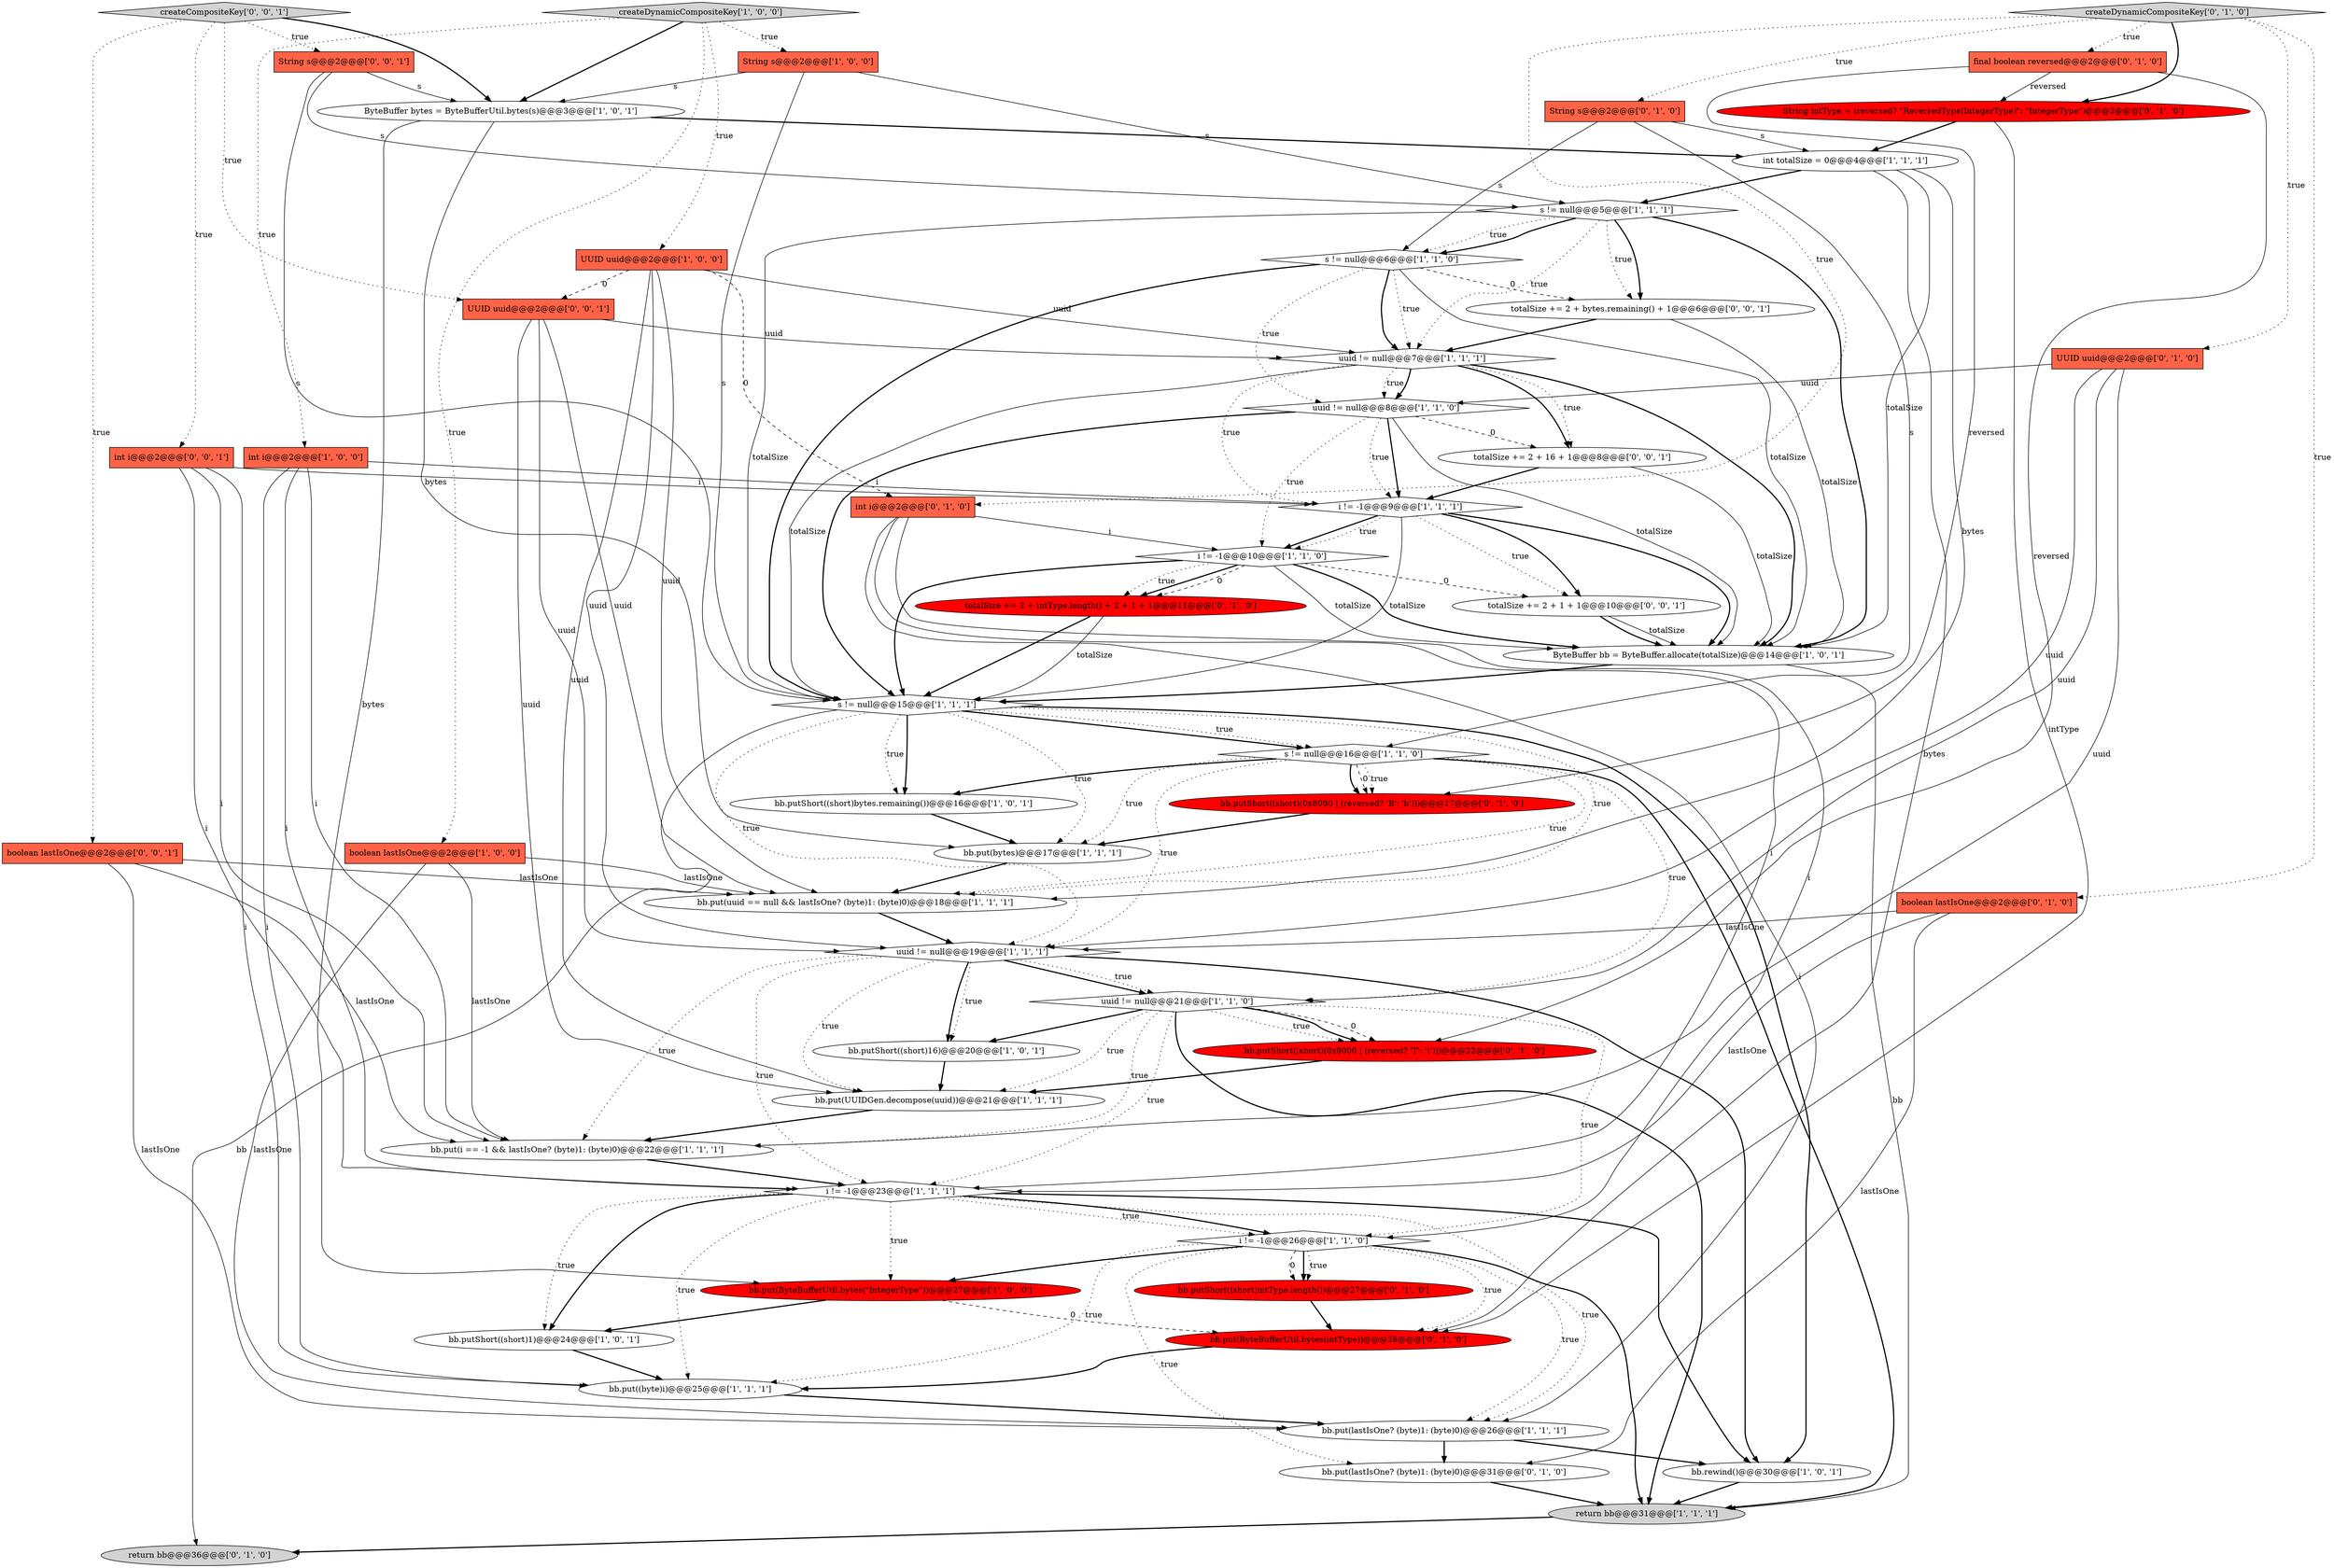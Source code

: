 digraph {
31 [style = filled, label = "i != -1@@@26@@@['1', '1', '0']", fillcolor = white, shape = diamond image = "AAA0AAABBB1BBB"];
7 [style = filled, label = "createDynamicCompositeKey['1', '0', '0']", fillcolor = lightgray, shape = diamond image = "AAA0AAABBB1BBB"];
37 [style = filled, label = "String intType = (reversed? \"ReversedType(IntegerType)\": \"IntegerType\")@@@3@@@['0', '1', '0']", fillcolor = red, shape = ellipse image = "AAA1AAABBB2BBB"];
53 [style = filled, label = "UUID uuid@@@2@@@['0', '0', '1']", fillcolor = tomato, shape = box image = "AAA0AAABBB3BBB"];
46 [style = filled, label = "totalSize += 2 + 16 + 1@@@8@@@['0', '0', '1']", fillcolor = white, shape = ellipse image = "AAA0AAABBB3BBB"];
20 [style = filled, label = "ByteBuffer bb = ByteBuffer.allocate(totalSize)@@@14@@@['1', '0', '1']", fillcolor = white, shape = ellipse image = "AAA0AAABBB1BBB"];
21 [style = filled, label = "i != -1@@@10@@@['1', '1', '0']", fillcolor = white, shape = diamond image = "AAA0AAABBB1BBB"];
25 [style = filled, label = "bb.put(ByteBufferUtil.bytes(\"IntegerType\"))@@@27@@@['1', '0', '0']", fillcolor = red, shape = ellipse image = "AAA1AAABBB1BBB"];
23 [style = filled, label = "UUID uuid@@@2@@@['1', '0', '0']", fillcolor = tomato, shape = box image = "AAA1AAABBB1BBB"];
47 [style = filled, label = "totalSize += 2 + bytes.remaining() + 1@@@6@@@['0', '0', '1']", fillcolor = white, shape = ellipse image = "AAA0AAABBB3BBB"];
34 [style = filled, label = "bb.putShort((short)(0x8000 | (reversed? 'B': 'b')))@@@17@@@['0', '1', '0']", fillcolor = red, shape = ellipse image = "AAA1AAABBB2BBB"];
52 [style = filled, label = "String s@@@2@@@['0', '0', '1']", fillcolor = tomato, shape = box image = "AAA0AAABBB3BBB"];
43 [style = filled, label = "int i@@@2@@@['0', '1', '0']", fillcolor = tomato, shape = box image = "AAA1AAABBB2BBB"];
19 [style = filled, label = "ByteBuffer bytes = ByteBufferUtil.bytes(s)@@@3@@@['1', '0', '1']", fillcolor = white, shape = ellipse image = "AAA0AAABBB1BBB"];
26 [style = filled, label = "bb.put(i == -1 && lastIsOne? (byte)1: (byte)0)@@@22@@@['1', '1', '1']", fillcolor = white, shape = ellipse image = "AAA0AAABBB1BBB"];
14 [style = filled, label = "uuid != null@@@7@@@['1', '1', '1']", fillcolor = white, shape = diamond image = "AAA0AAABBB1BBB"];
3 [style = filled, label = "boolean lastIsOne@@@2@@@['1', '0', '0']", fillcolor = tomato, shape = box image = "AAA0AAABBB1BBB"];
38 [style = filled, label = "final boolean reversed@@@2@@@['0', '1', '0']", fillcolor = tomato, shape = box image = "AAA0AAABBB2BBB"];
15 [style = filled, label = "i != -1@@@9@@@['1', '1', '1']", fillcolor = white, shape = diamond image = "AAA0AAABBB1BBB"];
0 [style = filled, label = "int i@@@2@@@['1', '0', '0']", fillcolor = tomato, shape = box image = "AAA0AAABBB1BBB"];
4 [style = filled, label = "s != null@@@15@@@['1', '1', '1']", fillcolor = white, shape = diamond image = "AAA0AAABBB1BBB"];
29 [style = filled, label = "return bb@@@31@@@['1', '1', '1']", fillcolor = lightgray, shape = ellipse image = "AAA0AAABBB1BBB"];
44 [style = filled, label = "bb.put(ByteBufferUtil.bytes(intType))@@@28@@@['0', '1', '0']", fillcolor = red, shape = ellipse image = "AAA1AAABBB2BBB"];
30 [style = filled, label = "bb.rewind()@@@30@@@['1', '0', '1']", fillcolor = white, shape = ellipse image = "AAA0AAABBB1BBB"];
36 [style = filled, label = "totalSize += 2 + intType.length() + 2 + 1 + 1@@@11@@@['0', '1', '0']", fillcolor = red, shape = ellipse image = "AAA1AAABBB2BBB"];
51 [style = filled, label = "int i@@@2@@@['0', '0', '1']", fillcolor = tomato, shape = box image = "AAA0AAABBB3BBB"];
42 [style = filled, label = "bb.put(lastIsOne? (byte)1: (byte)0)@@@31@@@['0', '1', '0']", fillcolor = white, shape = ellipse image = "AAA0AAABBB2BBB"];
50 [style = filled, label = "totalSize += 2 + 1 + 1@@@10@@@['0', '0', '1']", fillcolor = white, shape = ellipse image = "AAA0AAABBB3BBB"];
1 [style = filled, label = "bb.putShort((short)1)@@@24@@@['1', '0', '1']", fillcolor = white, shape = ellipse image = "AAA0AAABBB1BBB"];
16 [style = filled, label = "s != null@@@16@@@['1', '1', '0']", fillcolor = white, shape = diamond image = "AAA0AAABBB1BBB"];
27 [style = filled, label = "s != null@@@5@@@['1', '1', '1']", fillcolor = white, shape = diamond image = "AAA0AAABBB1BBB"];
13 [style = filled, label = "bb.put(lastIsOne? (byte)1: (byte)0)@@@26@@@['1', '1', '1']", fillcolor = white, shape = ellipse image = "AAA0AAABBB1BBB"];
49 [style = filled, label = "createCompositeKey['0', '0', '1']", fillcolor = lightgray, shape = diamond image = "AAA0AAABBB3BBB"];
2 [style = filled, label = "bb.putShort((short)16)@@@20@@@['1', '0', '1']", fillcolor = white, shape = ellipse image = "AAA0AAABBB1BBB"];
18 [style = filled, label = "uuid != null@@@19@@@['1', '1', '1']", fillcolor = white, shape = diamond image = "AAA0AAABBB1BBB"];
33 [style = filled, label = "bb.putShort((short)(0x8000 | (reversed? 'T': 't')))@@@22@@@['0', '1', '0']", fillcolor = red, shape = ellipse image = "AAA1AAABBB2BBB"];
35 [style = filled, label = "UUID uuid@@@2@@@['0', '1', '0']", fillcolor = tomato, shape = box image = "AAA0AAABBB2BBB"];
28 [style = filled, label = "uuid != null@@@21@@@['1', '1', '0']", fillcolor = white, shape = diamond image = "AAA0AAABBB1BBB"];
41 [style = filled, label = "createDynamicCompositeKey['0', '1', '0']", fillcolor = lightgray, shape = diamond image = "AAA0AAABBB2BBB"];
11 [style = filled, label = "i != -1@@@23@@@['1', '1', '1']", fillcolor = white, shape = diamond image = "AAA0AAABBB1BBB"];
12 [style = filled, label = "bb.putShort((short)bytes.remaining())@@@16@@@['1', '0', '1']", fillcolor = white, shape = ellipse image = "AAA0AAABBB1BBB"];
10 [style = filled, label = "String s@@@2@@@['1', '0', '0']", fillcolor = tomato, shape = box image = "AAA0AAABBB1BBB"];
9 [style = filled, label = "s != null@@@6@@@['1', '1', '0']", fillcolor = white, shape = diamond image = "AAA0AAABBB1BBB"];
24 [style = filled, label = "bb.put(UUIDGen.decompose(uuid))@@@21@@@['1', '1', '1']", fillcolor = white, shape = ellipse image = "AAA0AAABBB1BBB"];
22 [style = filled, label = "uuid != null@@@8@@@['1', '1', '0']", fillcolor = white, shape = diamond image = "AAA0AAABBB1BBB"];
45 [style = filled, label = "bb.putShort((short)intType.length())@@@27@@@['0', '1', '0']", fillcolor = red, shape = ellipse image = "AAA1AAABBB2BBB"];
17 [style = filled, label = "bb.put(bytes)@@@17@@@['1', '1', '1']", fillcolor = white, shape = ellipse image = "AAA0AAABBB1BBB"];
32 [style = filled, label = "boolean lastIsOne@@@2@@@['0', '1', '0']", fillcolor = tomato, shape = box image = "AAA0AAABBB2BBB"];
6 [style = filled, label = "bb.put((byte)i)@@@25@@@['1', '1', '1']", fillcolor = white, shape = ellipse image = "AAA0AAABBB1BBB"];
40 [style = filled, label = "String s@@@2@@@['0', '1', '0']", fillcolor = tomato, shape = box image = "AAA0AAABBB2BBB"];
39 [style = filled, label = "return bb@@@36@@@['0', '1', '0']", fillcolor = lightgray, shape = ellipse image = "AAA0AAABBB2BBB"];
5 [style = filled, label = "bb.put(uuid == null && lastIsOne? (byte)1: (byte)0)@@@18@@@['1', '1', '1']", fillcolor = white, shape = ellipse image = "AAA0AAABBB1BBB"];
8 [style = filled, label = "int totalSize = 0@@@4@@@['1', '1', '1']", fillcolor = white, shape = ellipse image = "AAA0AAABBB1BBB"];
48 [style = filled, label = "boolean lastIsOne@@@2@@@['0', '0', '1']", fillcolor = tomato, shape = box image = "AAA0AAABBB3BBB"];
28->11 [style = dotted, label="true"];
21->50 [style = dashed, label="0"];
53->24 [style = solid, label="uuid"];
27->14 [style = dotted, label="true"];
4->18 [style = dotted, label="true"];
25->1 [style = bold, label=""];
22->15 [style = bold, label=""];
27->47 [style = dotted, label="true"];
16->34 [style = dotted, label="true"];
15->21 [style = bold, label=""];
46->15 [style = bold, label=""];
11->1 [style = dotted, label="true"];
16->17 [style = dotted, label="true"];
15->4 [style = solid, label="totalSize"];
32->18 [style = solid, label="lastIsOne"];
27->9 [style = bold, label=""];
18->30 [style = bold, label=""];
14->22 [style = dotted, label="true"];
15->21 [style = dotted, label="true"];
35->18 [style = solid, label="uuid"];
42->29 [style = bold, label=""];
30->29 [style = bold, label=""];
26->11 [style = bold, label=""];
41->38 [style = dotted, label="true"];
40->16 [style = solid, label="s"];
22->4 [style = bold, label=""];
31->42 [style = dotted, label="true"];
23->43 [style = dashed, label="0"];
27->4 [style = solid, label="totalSize"];
11->31 [style = dotted, label="true"];
41->40 [style = dotted, label="true"];
21->36 [style = bold, label=""];
43->11 [style = solid, label="i"];
27->9 [style = dotted, label="true"];
15->20 [style = bold, label=""];
34->17 [style = bold, label=""];
14->46 [style = bold, label=""];
41->43 [style = dotted, label="true"];
16->5 [style = dotted, label="true"];
9->14 [style = bold, label=""];
43->13 [style = solid, label="i"];
36->4 [style = solid, label="totalSize"];
32->42 [style = solid, label="lastIsOne"];
22->20 [style = solid, label="totalSize"];
47->20 [style = solid, label="totalSize"];
2->24 [style = bold, label=""];
46->20 [style = solid, label="totalSize"];
8->27 [style = bold, label=""];
3->5 [style = solid, label="lastIsOne"];
4->17 [style = dotted, label="true"];
31->44 [style = dotted, label="true"];
4->16 [style = bold, label=""];
14->20 [style = bold, label=""];
49->48 [style = dotted, label="true"];
19->25 [style = solid, label="bytes"];
9->20 [style = solid, label="totalSize"];
3->26 [style = solid, label="lastIsOne"];
17->5 [style = bold, label=""];
28->33 [style = dashed, label="0"];
38->37 [style = solid, label="reversed"];
7->10 [style = dotted, label="true"];
29->39 [style = bold, label=""];
15->50 [style = dotted, label="true"];
40->8 [style = solid, label="s"];
15->50 [style = bold, label=""];
16->29 [style = bold, label=""];
31->6 [style = dotted, label="true"];
36->4 [style = bold, label=""];
41->37 [style = bold, label=""];
14->22 [style = bold, label=""];
49->53 [style = dotted, label="true"];
38->34 [style = solid, label="reversed"];
16->34 [style = bold, label=""];
31->29 [style = bold, label=""];
38->33 [style = solid, label="reversed"];
11->13 [style = dotted, label="true"];
21->36 [style = dashed, label="0"];
18->28 [style = bold, label=""];
40->9 [style = solid, label="s"];
48->13 [style = solid, label="lastIsOne"];
10->27 [style = solid, label="s"];
49->51 [style = dotted, label="true"];
50->20 [style = solid, label="totalSize"];
16->34 [style = dashed, label="0"];
0->15 [style = solid, label="i"];
18->11 [style = dotted, label="true"];
23->14 [style = solid, label="uuid"];
7->23 [style = dotted, label="true"];
28->24 [style = dotted, label="true"];
18->26 [style = dotted, label="true"];
23->18 [style = solid, label="uuid"];
4->39 [style = solid, label="bb"];
52->4 [style = solid, label="s"];
27->47 [style = bold, label=""];
43->31 [style = solid, label="i"];
27->20 [style = bold, label=""];
0->6 [style = solid, label="i"];
11->30 [style = bold, label=""];
21->4 [style = bold, label=""];
16->18 [style = dotted, label="true"];
22->21 [style = dotted, label="true"];
28->29 [style = bold, label=""];
4->5 [style = dotted, label="true"];
21->20 [style = solid, label="totalSize"];
48->5 [style = solid, label="lastIsOne"];
8->44 [style = solid, label="bytes"];
31->25 [style = bold, label=""];
13->42 [style = bold, label=""];
41->35 [style = dotted, label="true"];
31->45 [style = dotted, label="true"];
12->17 [style = bold, label=""];
18->24 [style = dotted, label="true"];
52->27 [style = solid, label="s"];
43->21 [style = solid, label="i"];
5->18 [style = bold, label=""];
7->0 [style = dotted, label="true"];
51->6 [style = solid, label="i"];
45->44 [style = bold, label=""];
23->5 [style = solid, label="uuid"];
52->19 [style = solid, label="s"];
51->11 [style = solid, label="i"];
35->28 [style = solid, label="uuid"];
24->26 [style = bold, label=""];
11->31 [style = bold, label=""];
49->52 [style = dotted, label="true"];
1->6 [style = bold, label=""];
11->6 [style = dotted, label="true"];
8->20 [style = solid, label="totalSize"];
20->29 [style = solid, label="bb"];
35->22 [style = solid, label="uuid"];
53->14 [style = solid, label="uuid"];
6->13 [style = bold, label=""];
33->24 [style = bold, label=""];
49->19 [style = bold, label=""];
41->32 [style = dotted, label="true"];
4->12 [style = bold, label=""];
10->4 [style = solid, label="s"];
31->13 [style = dotted, label="true"];
51->15 [style = solid, label="i"];
37->8 [style = bold, label=""];
4->12 [style = dotted, label="true"];
9->22 [style = dotted, label="true"];
53->5 [style = solid, label="uuid"];
51->26 [style = solid, label="i"];
7->19 [style = bold, label=""];
22->15 [style = dotted, label="true"];
25->44 [style = dashed, label="0"];
18->2 [style = dotted, label="true"];
23->53 [style = dashed, label="0"];
10->19 [style = solid, label="s"];
28->31 [style = dotted, label="true"];
3->13 [style = solid, label="lastIsOne"];
44->6 [style = bold, label=""];
23->24 [style = solid, label="uuid"];
11->1 [style = bold, label=""];
28->33 [style = dotted, label="true"];
9->4 [style = bold, label=""];
50->20 [style = bold, label=""];
31->45 [style = dashed, label="0"];
48->26 [style = solid, label="lastIsOne"];
22->46 [style = dashed, label="0"];
35->26 [style = solid, label="uuid"];
13->30 [style = bold, label=""];
18->2 [style = bold, label=""];
0->26 [style = solid, label="i"];
14->4 [style = solid, label="totalSize"];
9->14 [style = dotted, label="true"];
19->8 [style = bold, label=""];
20->4 [style = bold, label=""];
32->11 [style = solid, label="lastIsOne"];
21->36 [style = dotted, label="true"];
9->47 [style = dashed, label="0"];
37->44 [style = solid, label="intType"];
28->2 [style = bold, label=""];
14->15 [style = dotted, label="true"];
21->20 [style = bold, label=""];
11->25 [style = dotted, label="true"];
4->30 [style = bold, label=""];
53->18 [style = solid, label="uuid"];
28->33 [style = bold, label=""];
14->46 [style = dotted, label="true"];
7->3 [style = dotted, label="true"];
19->17 [style = solid, label="bytes"];
18->28 [style = dotted, label="true"];
28->26 [style = dotted, label="true"];
0->11 [style = solid, label="i"];
4->16 [style = dotted, label="true"];
16->28 [style = dotted, label="true"];
16->12 [style = bold, label=""];
31->45 [style = bold, label=""];
47->14 [style = bold, label=""];
8->5 [style = solid, label="bytes"];
}

